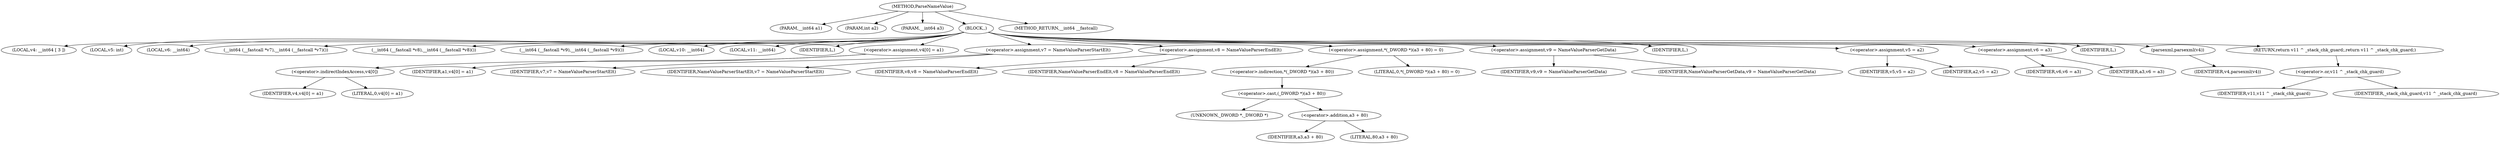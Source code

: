 digraph ParseNameValue {  
"1000109" [label = "(METHOD,ParseNameValue)" ]
"1000110" [label = "(PARAM,__int64 a1)" ]
"1000111" [label = "(PARAM,int a2)" ]
"1000112" [label = "(PARAM,__int64 a3)" ]
"1000113" [label = "(BLOCK,,)" ]
"1000114" [label = "(LOCAL,v4: __int64 [ 3 ])" ]
"1000115" [label = "(LOCAL,v5: int)" ]
"1000116" [label = "(LOCAL,v6: __int64)" ]
"1000117" [label = "(__int64 (__fastcall *v7),__int64 (__fastcall *v7)())" ]
"1000118" [label = "(__int64 (__fastcall *v8),__int64 (__fastcall *v8)())" ]
"1000119" [label = "(__int64 (__fastcall *v9),__int64 (__fastcall *v9)())" ]
"1000120" [label = "(LOCAL,v10: __int64)" ]
"1000121" [label = "(LOCAL,v11: __int64)" ]
"1000122" [label = "(IDENTIFIER,L,)" ]
"1000123" [label = "(<operator>.assignment,v4[0] = a1)" ]
"1000124" [label = "(<operator>.indirectIndexAccess,v4[0])" ]
"1000125" [label = "(IDENTIFIER,v4,v4[0] = a1)" ]
"1000126" [label = "(LITERAL,0,v4[0] = a1)" ]
"1000127" [label = "(IDENTIFIER,a1,v4[0] = a1)" ]
"1000128" [label = "(<operator>.assignment,v7 = NameValueParserStartElt)" ]
"1000129" [label = "(IDENTIFIER,v7,v7 = NameValueParserStartElt)" ]
"1000130" [label = "(IDENTIFIER,NameValueParserStartElt,v7 = NameValueParserStartElt)" ]
"1000131" [label = "(<operator>.assignment,v8 = NameValueParserEndElt)" ]
"1000132" [label = "(IDENTIFIER,v8,v8 = NameValueParserEndElt)" ]
"1000133" [label = "(IDENTIFIER,NameValueParserEndElt,v8 = NameValueParserEndElt)" ]
"1000134" [label = "(<operator>.assignment,*(_DWORD *)(a3 + 80) = 0)" ]
"1000135" [label = "(<operator>.indirection,*(_DWORD *)(a3 + 80))" ]
"1000136" [label = "(<operator>.cast,(_DWORD *)(a3 + 80))" ]
"1000137" [label = "(UNKNOWN,_DWORD *,_DWORD *)" ]
"1000138" [label = "(<operator>.addition,a3 + 80)" ]
"1000139" [label = "(IDENTIFIER,a3,a3 + 80)" ]
"1000140" [label = "(LITERAL,80,a3 + 80)" ]
"1000141" [label = "(LITERAL,0,*(_DWORD *)(a3 + 80) = 0)" ]
"1000142" [label = "(<operator>.assignment,v9 = NameValueParserGetData)" ]
"1000143" [label = "(IDENTIFIER,v9,v9 = NameValueParserGetData)" ]
"1000144" [label = "(IDENTIFIER,NameValueParserGetData,v9 = NameValueParserGetData)" ]
"1000145" [label = "(IDENTIFIER,L,)" ]
"1000146" [label = "(<operator>.assignment,v5 = a2)" ]
"1000147" [label = "(IDENTIFIER,v5,v5 = a2)" ]
"1000148" [label = "(IDENTIFIER,a2,v5 = a2)" ]
"1000149" [label = "(<operator>.assignment,v6 = a3)" ]
"1000150" [label = "(IDENTIFIER,v6,v6 = a3)" ]
"1000151" [label = "(IDENTIFIER,a3,v6 = a3)" ]
"1000152" [label = "(IDENTIFIER,L,)" ]
"1000153" [label = "(parsexml,parsexml(v4))" ]
"1000154" [label = "(IDENTIFIER,v4,parsexml(v4))" ]
"1000155" [label = "(RETURN,return v11 ^ _stack_chk_guard;,return v11 ^ _stack_chk_guard;)" ]
"1000156" [label = "(<operator>.or,v11 ^ _stack_chk_guard)" ]
"1000157" [label = "(IDENTIFIER,v11,v11 ^ _stack_chk_guard)" ]
"1000158" [label = "(IDENTIFIER,_stack_chk_guard,v11 ^ _stack_chk_guard)" ]
"1000159" [label = "(METHOD_RETURN,__int64 __fastcall)" ]
  "1000109" -> "1000110" 
  "1000109" -> "1000111" 
  "1000109" -> "1000112" 
  "1000109" -> "1000113" 
  "1000109" -> "1000159" 
  "1000113" -> "1000114" 
  "1000113" -> "1000115" 
  "1000113" -> "1000116" 
  "1000113" -> "1000117" 
  "1000113" -> "1000118" 
  "1000113" -> "1000119" 
  "1000113" -> "1000120" 
  "1000113" -> "1000121" 
  "1000113" -> "1000122" 
  "1000113" -> "1000123" 
  "1000113" -> "1000128" 
  "1000113" -> "1000131" 
  "1000113" -> "1000134" 
  "1000113" -> "1000142" 
  "1000113" -> "1000145" 
  "1000113" -> "1000146" 
  "1000113" -> "1000149" 
  "1000113" -> "1000152" 
  "1000113" -> "1000153" 
  "1000113" -> "1000155" 
  "1000123" -> "1000124" 
  "1000123" -> "1000127" 
  "1000124" -> "1000125" 
  "1000124" -> "1000126" 
  "1000128" -> "1000129" 
  "1000128" -> "1000130" 
  "1000131" -> "1000132" 
  "1000131" -> "1000133" 
  "1000134" -> "1000135" 
  "1000134" -> "1000141" 
  "1000135" -> "1000136" 
  "1000136" -> "1000137" 
  "1000136" -> "1000138" 
  "1000138" -> "1000139" 
  "1000138" -> "1000140" 
  "1000142" -> "1000143" 
  "1000142" -> "1000144" 
  "1000146" -> "1000147" 
  "1000146" -> "1000148" 
  "1000149" -> "1000150" 
  "1000149" -> "1000151" 
  "1000153" -> "1000154" 
  "1000155" -> "1000156" 
  "1000156" -> "1000157" 
  "1000156" -> "1000158" 
}
